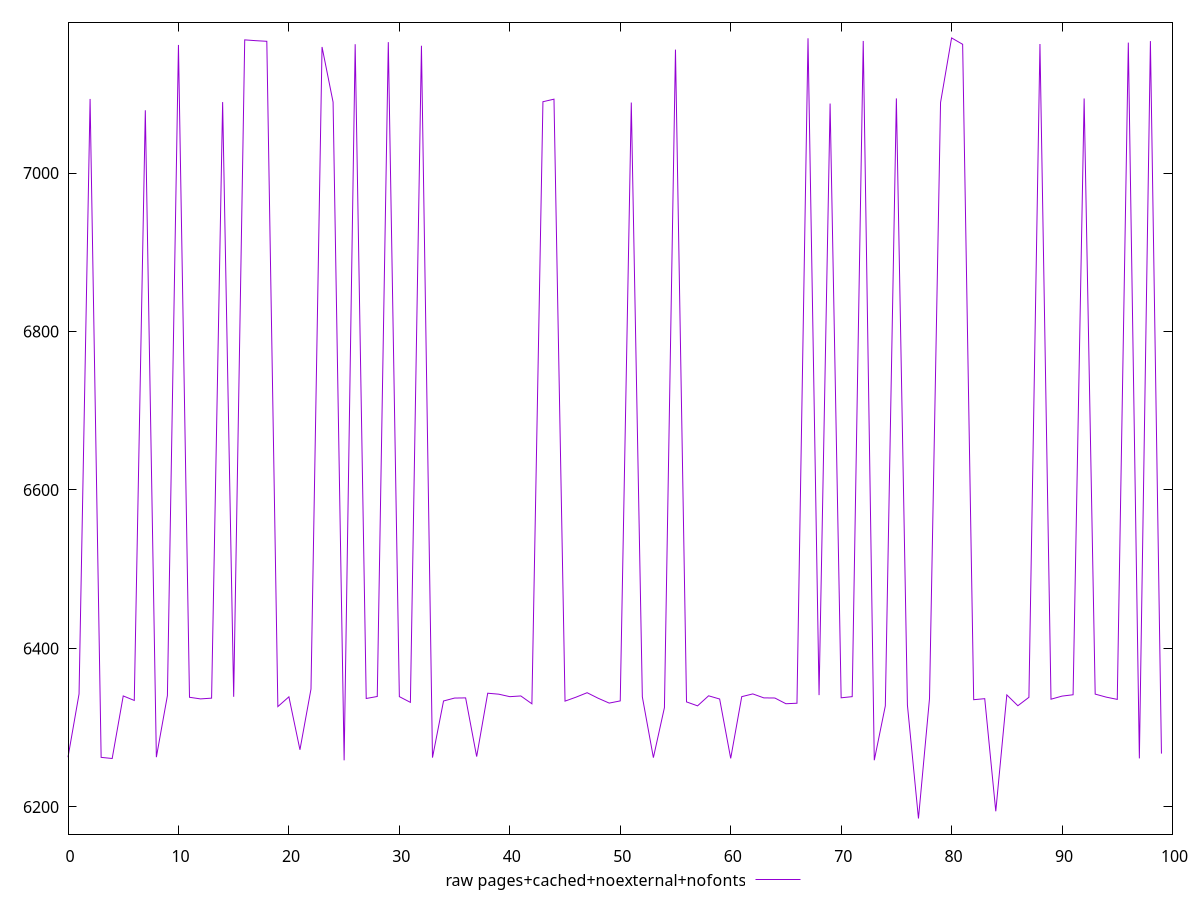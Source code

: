 $_rawPagesCachedNoexternalNofonts <<EOF
6262.7094000000025
6342.559099999999
7093.539500000001
6262.4967
6261.080300000001
6340.053700000002
6334.32885
7079.222500000001
6262.7536
6340.485000000002
7161.6764
6338.3391999999985
6336.2911
6337.2450499999995
7089.522999999999
6338.9945
7168.043250000002
7167.039350000001
7166.251150000002
6326.596850000002
6338.906950000002
6272.066699999999
6348.708000000002
7159.077449999999
7089.460999999999
6258.772150000001
7162.5551000000005
6336.8162
6339.332550000001
7165.213200000001
6339.154850000001
6331.92395
7160.6071
6262.187749999999
6333.663100000002
6337.355050000002
6337.575350000001
6263.468000000001
6343.47
6342.24595
6339.117100000001
6340.010099999999
6330.1126
7090.005499999999
7093.219999999999
6333.483049999998
6338.508850000001
6344.105150000001
6337.116349999999
6330.997700000002
6333.771999999998
7088.970500000001
6338.870650000001
6262.161499999998
6325.293100000002
7155.7186
6332.506100000001
6327.535350000002
6340.205349999999
6336.1475
6261.1968
6339.125550000001
6342.596949999999
6337.58115
6337.416999999998
6330.19
6330.825849999999
7170.085649999999
6341.018499999998
7087.647000000003
6337.680049999998
6339.139449999999
7166.701449999999
6258.8796
6327.505349999998
7094.146500000001
6328.4515
6185.3243
6336.750650000004
7088.966000000002
7170.52905
7162.435199999998
6335.290150000002
6336.580350000001
6194.440400000001
6341.343249999999
6327.675049999998
6338.2842
7162.8123
6335.905349999999
6339.8252999999995
6341.531199999999
7094.0525
6342.351050000001
6338.530000000001
6335.6775
7164.572100000001
6261.183950000001
7166.547549999999
6267.249200000001
EOF
set key outside below
set terminal pngcairo
set output "report_00006_2020-11-02T20-21-41.718Z/largest-contentful-paint/pages+cached+noexternal+nofonts//raw.png"
set yrange [6165.620205:7190.233145]
plot $_rawPagesCachedNoexternalNofonts title "raw pages+cached+noexternal+nofonts" with line ,